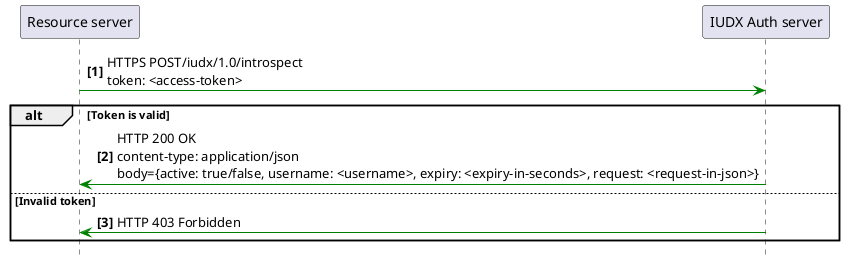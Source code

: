 @startuml
hide footbox

autonumber "<b>[0]"

participant "Resource server" as r

participant "IUDX Auth server" as auth


r -[#green]> auth : HTTPS POST/iudx/1.0/introspect\ntoken: <access-token>
alt Token is valid
    auth -[#green]> r : HTTP 200 OK\ncontent-type: application/json\nbody={active: true/false, username: <username>, expiry: <expiry-in-seconds>, request: <request-in-json>}

else Invalid token
    auth -[#green]> r : HTTP 403 Forbidden
end

@enduml
